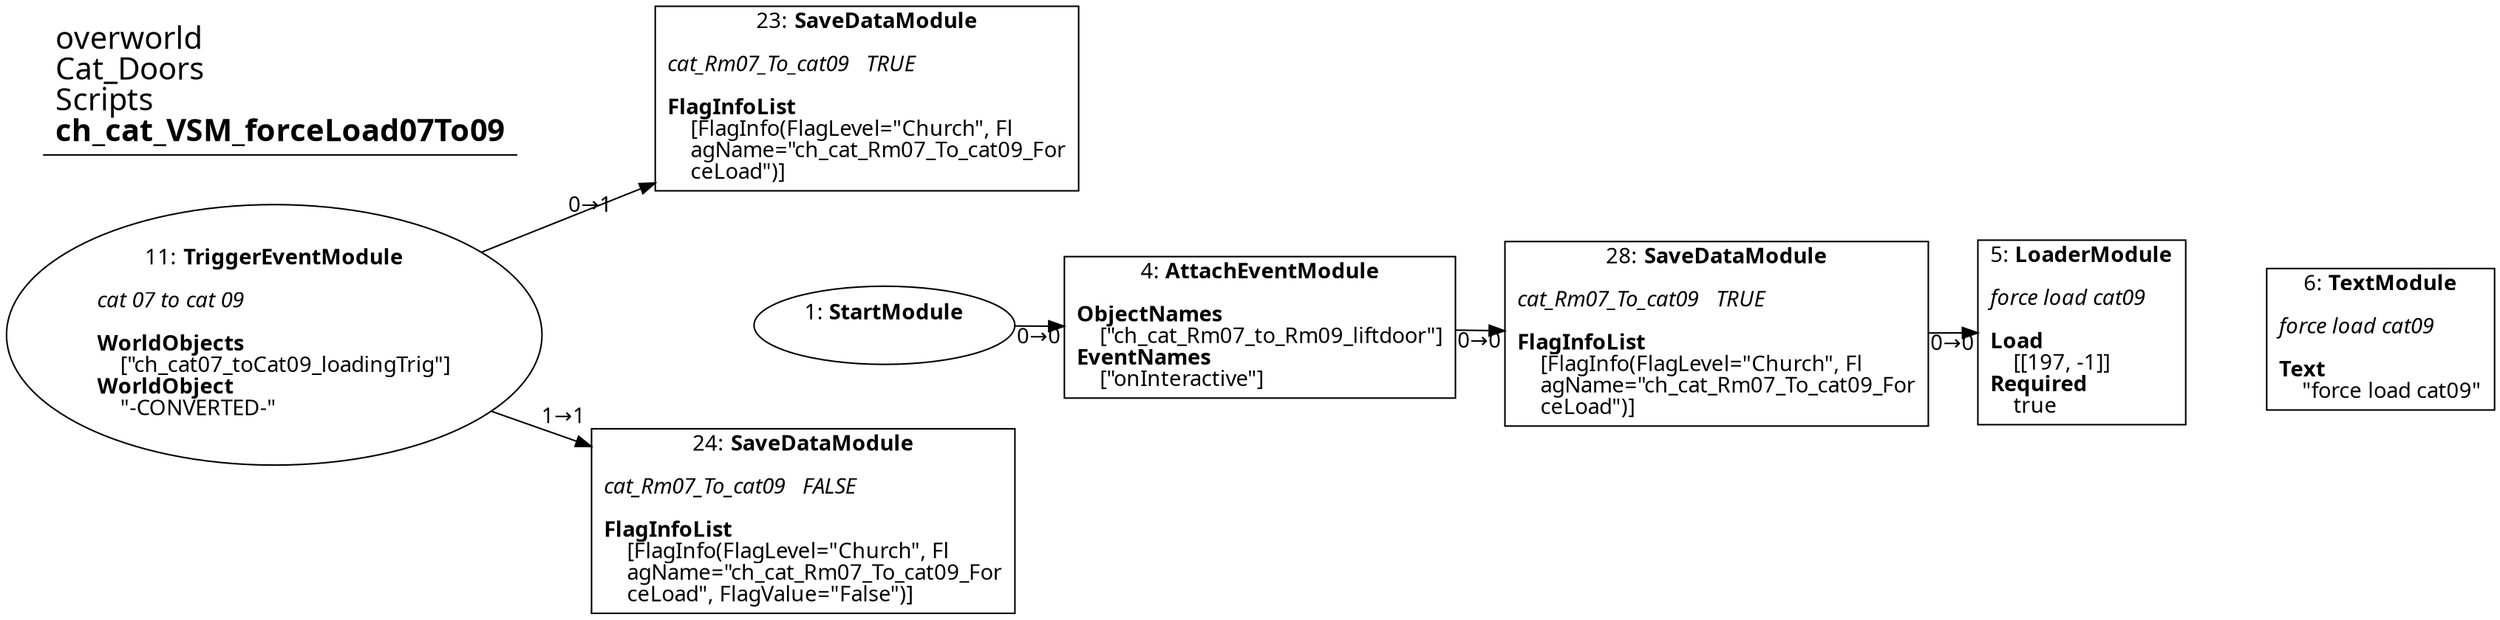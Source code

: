 digraph {
    layout = fdp;
    overlap = prism;
    sep = "+16";
    splines = spline;

    node [ shape = box ];

    graph [ fontname = "Segoe UI" ];
    node [ fontname = "Segoe UI" ];
    edge [ fontname = "Segoe UI" ];

    1 [ label = <1: <b>StartModule</b><br/><br/>> ];
    1 [ shape = oval ]
    1 [ pos = "-0.125,-0.80700004!" ];
    1 -> 4 [ label = "0→0" ];

    4 [ label = <4: <b>AttachEventModule</b><br/><br/><b>ObjectNames</b><br align="left"/>    [&quot;ch_cat_Rm07_to_Rm09_liftdoor&quot;]<br align="left"/><b>EventNames</b><br align="left"/>    [&quot;onInteractive&quot;]<br align="left"/>> ];
    4 [ pos = "0.058000002,-0.80700004!" ];
    4 -> 28 [ label = "0→0" ];

    5 [ label = <5: <b>LoaderModule</b><br/><br/><i>force load cat09<br align="left"/></i><br align="left"/><b>Load</b><br align="left"/>    [[197, -1]]<br align="left"/><b>Required</b><br align="left"/>    true<br align="left"/>> ];
    5 [ pos = "0.517,-0.80700004!" ];

    6 [ label = <6: <b>TextModule</b><br/><br/><i>force load cat09<br align="left"/></i><br align="left"/><b>Text</b><br align="left"/>    &quot;force load cat09&quot;<br align="left"/>> ];
    6 [ pos = "0.757,-0.80600005!" ];

    11 [ label = <11: <b>TriggerEventModule</b><br/><br/><i>cat 07 to cat 09<br align="left"/></i><br align="left"/><b>WorldObjects</b><br align="left"/>    [&quot;ch_cat07_toCat09_loadingTrig&quot;]<br align="left"/><b>WorldObject</b><br align="left"/>    &quot;-CONVERTED-&quot;<br align="left"/>> ];
    11 [ shape = oval ]
    11 [ pos = "-0.432,-0.794!" ];
    11 -> 23 [ label = "0→1" ];
    11 -> 24 [ label = "1→1" ];

    23 [ label = <23: <b>SaveDataModule</b><br/><br/><i>cat_Rm07_To_cat09   TRUE<br align="left"/></i><br align="left"/><b>FlagInfoList</b><br align="left"/>    [FlagInfo(FlagLevel=&quot;Church&quot;, Fl<br align="left"/>    agName=&quot;ch_cat_Rm07_To_cat09_For<br align="left"/>    ceLoad&quot;)]<br align="left"/>> ];
    23 [ pos = "-0.15400001,-0.67300004!" ];

    24 [ label = <24: <b>SaveDataModule</b><br/><br/><i>cat_Rm07_To_cat09   FALSE<br align="left"/></i><br align="left"/><b>FlagInfoList</b><br align="left"/>    [FlagInfo(FlagLevel=&quot;Church&quot;, Fl<br align="left"/>    agName=&quot;ch_cat_Rm07_To_cat09_For<br align="left"/>    ceLoad&quot;, FlagValue=&quot;False&quot;)]<br align="left"/>> ];
    24 [ pos = "-0.155,-0.8880001!" ];

    28 [ label = <28: <b>SaveDataModule</b><br/><br/><i>cat_Rm07_To_cat09   TRUE<br align="left"/></i><br align="left"/><b>FlagInfoList</b><br align="left"/>    [FlagInfo(FlagLevel=&quot;Church&quot;, Fl<br align="left"/>    agName=&quot;ch_cat_Rm07_To_cat09_For<br align="left"/>    ceLoad&quot;)]<br align="left"/>> ];
    28 [ pos = "0.30100003,-0.80700004!" ];
    28 -> 5 [ label = "0→0" ];

    title [ pos = "-0.43300003,-0.67200005!" ];
    title [ shape = underline ];
    title [ label = <<font point-size="20">overworld<br align="left"/>Cat_Doors<br align="left"/>Scripts<br align="left"/><b>ch_cat_VSM_forceLoad07To09</b><br align="left"/></font>> ];
}

